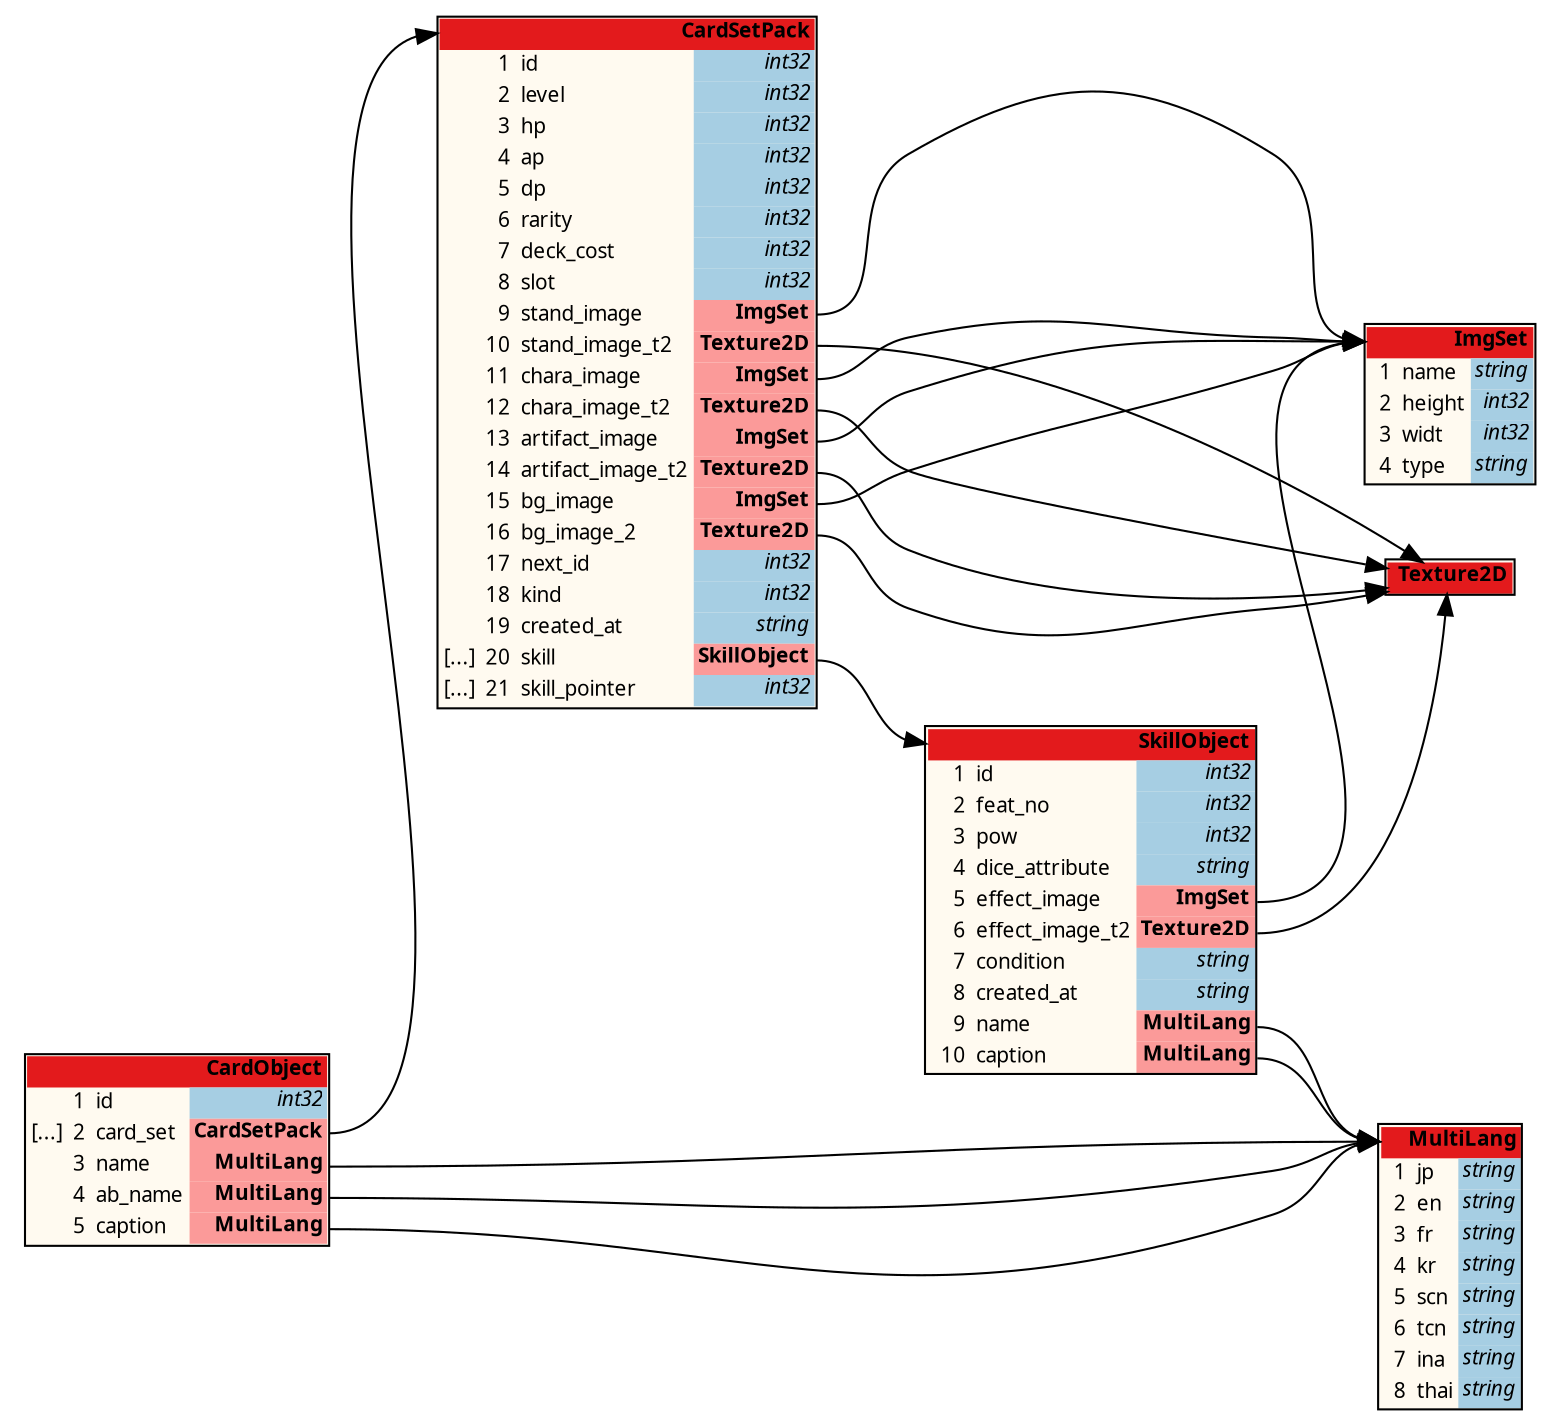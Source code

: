 /*
	do not edit:
	auto-generated by github.com/seamia/protodot
*/
digraph protodot {

	/* package:    */
	/* source:    doc\assetPack.proto */
	/* selection:  */

	rankdir=LR;
	label="";
	tooltip="";
	bgcolor="transparent"

	node [
		shape=plaintext
		fontsize=10
		fontname="Ubuntu"
	];


	/* ------ nodes ------ */

	/* ------ leaving the root package unwrapped ------ */
	Node_Ja_102	[shape=plaintext tooltip=".CardObject" label=<<TABLE BORDER="1" CELLBORDER="0" CELLSPACING="0" BGCOLOR="#fffaf0"><TR><TD COLSPAN="4" PORT="header" BGCOLOR="#e31a1c" ALIGN="right"><b>CardObject</b></TD></TR><TR><TD ALIGN="right"></TD><TD ALIGN="right">1</TD><TD ALIGN="left">id</TD><TD BGCOLOR="#a6cee3" PORT="poid" ALIGN="right" TITLE="int32"><i>int32</i></TD></TR><TR><TD ALIGN="right">[...]</TD><TD ALIGN="right">2</TD><TD ALIGN="left">card_set</TD><TD BGCOLOR="#fb9a99" PORT="pocard_set" ALIGN="right"><b>CardSetPack</b></TD></TR><TR><TD ALIGN="right"></TD><TD ALIGN="right">3</TD><TD ALIGN="left">name</TD><TD BGCOLOR="#fb9a99" PORT="poname" ALIGN="right"><b>MultiLang</b></TD></TR><TR><TD ALIGN="right"></TD><TD ALIGN="right">4</TD><TD ALIGN="left">ab_name</TD><TD BGCOLOR="#fb9a99" PORT="poab_name" ALIGN="right"><b>MultiLang</b></TD></TR><TR><TD ALIGN="right"></TD><TD ALIGN="right">5</TD><TD ALIGN="left">caption</TD><TD BGCOLOR="#fb9a99" PORT="pocaption" ALIGN="right"><b>MultiLang</b></TD></TR></TABLE>>];
	Node_Ja_103	[shape=plaintext tooltip=".SkillObject" label=<<TABLE BORDER="1" CELLBORDER="0" CELLSPACING="0" BGCOLOR="#fffaf0"><TR><TD COLSPAN="4" PORT="header" BGCOLOR="#e31a1c" ALIGN="right"><b>SkillObject</b></TD></TR><TR><TD ALIGN="right"></TD><TD ALIGN="right">1</TD><TD ALIGN="left">id</TD><TD BGCOLOR="#a6cee3" PORT="poid" ALIGN="right" TITLE="int32"><i>int32</i></TD></TR><TR><TD ALIGN="right"></TD><TD ALIGN="right">2</TD><TD ALIGN="left">feat_no</TD><TD BGCOLOR="#a6cee3" PORT="pofeat_no" ALIGN="right" TITLE="int32"><i>int32</i></TD></TR><TR><TD ALIGN="right"></TD><TD ALIGN="right">3</TD><TD ALIGN="left">pow</TD><TD BGCOLOR="#a6cee3" PORT="popow" ALIGN="right" TITLE="int32"><i>int32</i></TD></TR><TR><TD ALIGN="right"></TD><TD ALIGN="right">4</TD><TD ALIGN="left">dice_attribute</TD><TD BGCOLOR="#a6cee3" PORT="podice_attribute" ALIGN="right" TITLE="string"><i>string</i></TD></TR><TR><TD ALIGN="right"></TD><TD ALIGN="right">5</TD><TD ALIGN="left">effect_image</TD><TD BGCOLOR="#fb9a99" PORT="poeffect_image" ALIGN="right"><b>ImgSet</b></TD></TR><TR><TD ALIGN="right"></TD><TD ALIGN="right">6</TD><TD ALIGN="left">effect_image_t2</TD><TD BGCOLOR="#fb9a99" PORT="poeffect_image_t2" ALIGN="right"><b>Texture2D</b></TD></TR><TR><TD ALIGN="right"></TD><TD ALIGN="right">7</TD><TD ALIGN="left">condition</TD><TD BGCOLOR="#a6cee3" PORT="pocondition" ALIGN="right" TITLE="string"><i>string</i></TD></TR><TR><TD ALIGN="right"></TD><TD ALIGN="right">8</TD><TD ALIGN="left">created_at</TD><TD BGCOLOR="#a6cee3" PORT="pocreated_at" ALIGN="right" TITLE="string"><i>string</i></TD></TR><TR><TD ALIGN="right"></TD><TD ALIGN="right">9</TD><TD ALIGN="left">name</TD><TD BGCOLOR="#fb9a99" PORT="poname" ALIGN="right"><b>MultiLang</b></TD></TR><TR><TD ALIGN="right"></TD><TD ALIGN="right">10</TD><TD ALIGN="left">caption</TD><TD BGCOLOR="#fb9a99" PORT="pocaption" ALIGN="right"><b>MultiLang</b></TD></TR></TABLE>>];
	Node_Ja_104	[shape=plaintext tooltip=".ImgSet" label=<<TABLE BORDER="1" CELLBORDER="0" CELLSPACING="0" BGCOLOR="#fffaf0"><TR><TD COLSPAN="4" PORT="header" BGCOLOR="#e31a1c" ALIGN="right"><b>ImgSet</b></TD></TR><TR><TD ALIGN="right"></TD><TD ALIGN="right">1</TD><TD ALIGN="left">name</TD><TD BGCOLOR="#a6cee3" PORT="poname" ALIGN="right" TITLE="string"><i>string</i></TD></TR><TR><TD ALIGN="right"></TD><TD ALIGN="right">2</TD><TD ALIGN="left">height</TD><TD BGCOLOR="#a6cee3" PORT="poheight" ALIGN="right" TITLE="int32"><i>int32</i></TD></TR><TR><TD ALIGN="right"></TD><TD ALIGN="right">3</TD><TD ALIGN="left">widt</TD><TD BGCOLOR="#a6cee3" PORT="powidt" ALIGN="right" TITLE="int32"><i>int32</i></TD></TR><TR><TD ALIGN="right"></TD><TD ALIGN="right">4</TD><TD ALIGN="left">type</TD><TD BGCOLOR="#a6cee3" PORT="potype" ALIGN="right" TITLE="string"><i>string</i></TD></TR></TABLE>>];
	Node_Ja_105	[shape=plaintext tooltip=".Texture2D" label=<<TABLE BORDER="1" CELLBORDER="0" CELLSPACING="0" BGCOLOR="#fffaf0"><TR><TD COLSPAN="4" PORT="header" BGCOLOR="#e31a1c" ALIGN="right"><b>Texture2D</b></TD></TR></TABLE>>];
	Node_Ja_100	[shape=plaintext tooltip=".CardSetPack" label=<<TABLE BORDER="1" CELLBORDER="0" CELLSPACING="0" BGCOLOR="#fffaf0"><TR><TD COLSPAN="4" PORT="header" BGCOLOR="#e31a1c" ALIGN="right"><b>CardSetPack</b></TD></TR><TR><TD ALIGN="right"></TD><TD ALIGN="right">1</TD><TD ALIGN="left">id</TD><TD BGCOLOR="#a6cee3" PORT="poid" ALIGN="right" TITLE="int32"><i>int32</i></TD></TR><TR><TD ALIGN="right"></TD><TD ALIGN="right">2</TD><TD ALIGN="left">level</TD><TD BGCOLOR="#a6cee3" PORT="polevel" ALIGN="right" TITLE="int32"><i>int32</i></TD></TR><TR><TD ALIGN="right"></TD><TD ALIGN="right">3</TD><TD ALIGN="left">hp</TD><TD BGCOLOR="#a6cee3" PORT="pohp" ALIGN="right" TITLE="int32"><i>int32</i></TD></TR><TR><TD ALIGN="right"></TD><TD ALIGN="right">4</TD><TD ALIGN="left">ap</TD><TD BGCOLOR="#a6cee3" PORT="poap" ALIGN="right" TITLE="int32"><i>int32</i></TD></TR><TR><TD ALIGN="right"></TD><TD ALIGN="right">5</TD><TD ALIGN="left">dp</TD><TD BGCOLOR="#a6cee3" PORT="podp" ALIGN="right" TITLE="int32"><i>int32</i></TD></TR><TR><TD ALIGN="right"></TD><TD ALIGN="right">6</TD><TD ALIGN="left">rarity</TD><TD BGCOLOR="#a6cee3" PORT="porarity" ALIGN="right" TITLE="int32"><i>int32</i></TD></TR><TR><TD ALIGN="right"></TD><TD ALIGN="right">7</TD><TD ALIGN="left">deck_cost</TD><TD BGCOLOR="#a6cee3" PORT="podeck_cost" ALIGN="right" TITLE="int32"><i>int32</i></TD></TR><TR><TD ALIGN="right"></TD><TD ALIGN="right">8</TD><TD ALIGN="left">slot</TD><TD BGCOLOR="#a6cee3" PORT="poslot" ALIGN="right" TITLE="int32"><i>int32</i></TD></TR><TR><TD ALIGN="right"></TD><TD ALIGN="right">9</TD><TD ALIGN="left">stand_image</TD><TD BGCOLOR="#fb9a99" PORT="postand_image" ALIGN="right"><b>ImgSet</b></TD></TR><TR><TD ALIGN="right"></TD><TD ALIGN="right">10</TD><TD ALIGN="left">stand_image_t2</TD><TD BGCOLOR="#fb9a99" PORT="postand_image_t2" ALIGN="right"><b>Texture2D</b></TD></TR><TR><TD ALIGN="right"></TD><TD ALIGN="right">11</TD><TD ALIGN="left">chara_image</TD><TD BGCOLOR="#fb9a99" PORT="pochara_image" ALIGN="right"><b>ImgSet</b></TD></TR><TR><TD ALIGN="right"></TD><TD ALIGN="right">12</TD><TD ALIGN="left">chara_image_t2</TD><TD BGCOLOR="#fb9a99" PORT="pochara_image_t2" ALIGN="right"><b>Texture2D</b></TD></TR><TR><TD ALIGN="right"></TD><TD ALIGN="right">13</TD><TD ALIGN="left">artifact_image</TD><TD BGCOLOR="#fb9a99" PORT="poartifact_image" ALIGN="right"><b>ImgSet</b></TD></TR><TR><TD ALIGN="right"></TD><TD ALIGN="right">14</TD><TD ALIGN="left">artifact_image_t2</TD><TD BGCOLOR="#fb9a99" PORT="poartifact_image_t2" ALIGN="right"><b>Texture2D</b></TD></TR><TR><TD ALIGN="right"></TD><TD ALIGN="right">15</TD><TD ALIGN="left">bg_image</TD><TD BGCOLOR="#fb9a99" PORT="pobg_image" ALIGN="right"><b>ImgSet</b></TD></TR><TR><TD ALIGN="right"></TD><TD ALIGN="right">16</TD><TD ALIGN="left">bg_image_2</TD><TD BGCOLOR="#fb9a99" PORT="pobg_image_2" ALIGN="right"><b>Texture2D</b></TD></TR><TR><TD ALIGN="right"></TD><TD ALIGN="right">17</TD><TD ALIGN="left">next_id</TD><TD BGCOLOR="#a6cee3" PORT="ponext_id" ALIGN="right" TITLE="int32"><i>int32</i></TD></TR><TR><TD ALIGN="right"></TD><TD ALIGN="right">18</TD><TD ALIGN="left">kind</TD><TD BGCOLOR="#a6cee3" PORT="pokind" ALIGN="right" TITLE="int32"><i>int32</i></TD></TR><TR><TD ALIGN="right"></TD><TD ALIGN="right">19</TD><TD ALIGN="left">created_at</TD><TD BGCOLOR="#a6cee3" PORT="pocreated_at" ALIGN="right" TITLE="string"><i>string</i></TD></TR><TR><TD ALIGN="right">[...]</TD><TD ALIGN="right">20</TD><TD ALIGN="left">skill</TD><TD BGCOLOR="#fb9a99" PORT="poskill" ALIGN="right"><b>SkillObject</b></TD></TR><TR><TD ALIGN="right">[...]</TD><TD ALIGN="right">21</TD><TD ALIGN="left">skill_pointer</TD><TD BGCOLOR="#a6cee3" PORT="poskill_pointer" ALIGN="right" TITLE="int32"><i>int32</i></TD></TR></TABLE>>];
	Node_Ja_101	[shape=plaintext tooltip=".MultiLang" label=<<TABLE BORDER="1" CELLBORDER="0" CELLSPACING="0" BGCOLOR="#fffaf0"><TR><TD COLSPAN="4" PORT="header" BGCOLOR="#e31a1c" ALIGN="right"><b>MultiLang</b></TD></TR><TR><TD ALIGN="right"></TD><TD ALIGN="right">1</TD><TD ALIGN="left">jp</TD><TD BGCOLOR="#a6cee3" PORT="pojp" ALIGN="right" TITLE="string"><i>string</i></TD></TR><TR><TD ALIGN="right"></TD><TD ALIGN="right">2</TD><TD ALIGN="left">en</TD><TD BGCOLOR="#a6cee3" PORT="poen" ALIGN="right" TITLE="string"><i>string</i></TD></TR><TR><TD ALIGN="right"></TD><TD ALIGN="right">3</TD><TD ALIGN="left">fr</TD><TD BGCOLOR="#a6cee3" PORT="pofr" ALIGN="right" TITLE="string"><i>string</i></TD></TR><TR><TD ALIGN="right"></TD><TD ALIGN="right">4</TD><TD ALIGN="left">kr</TD><TD BGCOLOR="#a6cee3" PORT="pokr" ALIGN="right" TITLE="string"><i>string</i></TD></TR><TR><TD ALIGN="right"></TD><TD ALIGN="right">5</TD><TD ALIGN="left">scn</TD><TD BGCOLOR="#a6cee3" PORT="poscn" ALIGN="right" TITLE="string"><i>string</i></TD></TR><TR><TD ALIGN="right"></TD><TD ALIGN="right">6</TD><TD ALIGN="left">tcn</TD><TD BGCOLOR="#a6cee3" PORT="potcn" ALIGN="right" TITLE="string"><i>string</i></TD></TR><TR><TD ALIGN="right"></TD><TD ALIGN="right">7</TD><TD ALIGN="left">ina</TD><TD BGCOLOR="#a6cee3" PORT="poina" ALIGN="right" TITLE="string"><i>string</i></TD></TR><TR><TD ALIGN="right"></TD><TD ALIGN="right">8</TD><TD ALIGN="left">thai</TD><TD BGCOLOR="#a6cee3" PORT="pothai" ALIGN="right" TITLE="string"><i>string</i></TD></TR></TABLE>>];

	/* ------ connections ------ */
	Node_Ja_100:poskill:e	-> Node_Ja_103:header [color="#000000" tooltip="Ja_100 --> Ja_103"];
	Node_Ja_102:pocard_set:e	-> Node_Ja_100:header [color="#000000" tooltip="Ja_102 --> Ja_100"];
	Node_Ja_102:poab_name:e	-> Node_Ja_101:header [color="#000000" tooltip="Ja_102 --> Ja_101"];
	Node_Ja_102:pocaption:e	-> Node_Ja_101:header [color="#000000" tooltip="Ja_102 --> Ja_101"];
	Node_Ja_103:pocaption:e	-> Node_Ja_101:header [color="#000000" tooltip="Ja_103 --> Ja_101"];
	Node_Ja_100:pobg_image:e	-> Node_Ja_104:header [color="#000000" tooltip="Ja_100 --> Ja_104"];
	Node_Ja_100:pobg_image_2:e	-> Node_Ja_105:header [color="#000000" tooltip="Ja_100 --> Ja_105"];
	Node_Ja_100:pochara_image_t2:e	-> Node_Ja_105:header [color="#000000" tooltip="Ja_100 --> Ja_105"];
	Node_Ja_100:poartifact_image:e	-> Node_Ja_104:header [color="#000000" tooltip="Ja_100 --> Ja_104"];
	Node_Ja_100:poartifact_image_t2:e	-> Node_Ja_105:header [color="#000000" tooltip="Ja_100 --> Ja_105"];
	Node_Ja_102:poname:e	-> Node_Ja_101:header [color="#000000" tooltip="Ja_102 --> Ja_101"];
	Node_Ja_103:poeffect_image_t2:e	-> Node_Ja_105:header [color="#000000" tooltip="Ja_103 --> Ja_105"];
	Node_Ja_100:postand_image:e	-> Node_Ja_104:header [color="#000000" tooltip="Ja_100 --> Ja_104"];
	Node_Ja_100:postand_image_t2:e	-> Node_Ja_105:header [color="#000000" tooltip="Ja_100 --> Ja_105"];
	Node_Ja_100:pochara_image:e	-> Node_Ja_104:header [color="#000000" tooltip="Ja_100 --> Ja_104"];
	Node_Ja_103:poeffect_image:e	-> Node_Ja_104:header [color="#000000" tooltip="Ja_103 --> Ja_104"];
	Node_Ja_103:poname:e	-> Node_Ja_101:header [color="#000000" tooltip="Ja_103 --> Ja_101"];

	/* generated by github.com/seamia/protodot on Thursday, 14-May-20 20:24:52 CST */
}
